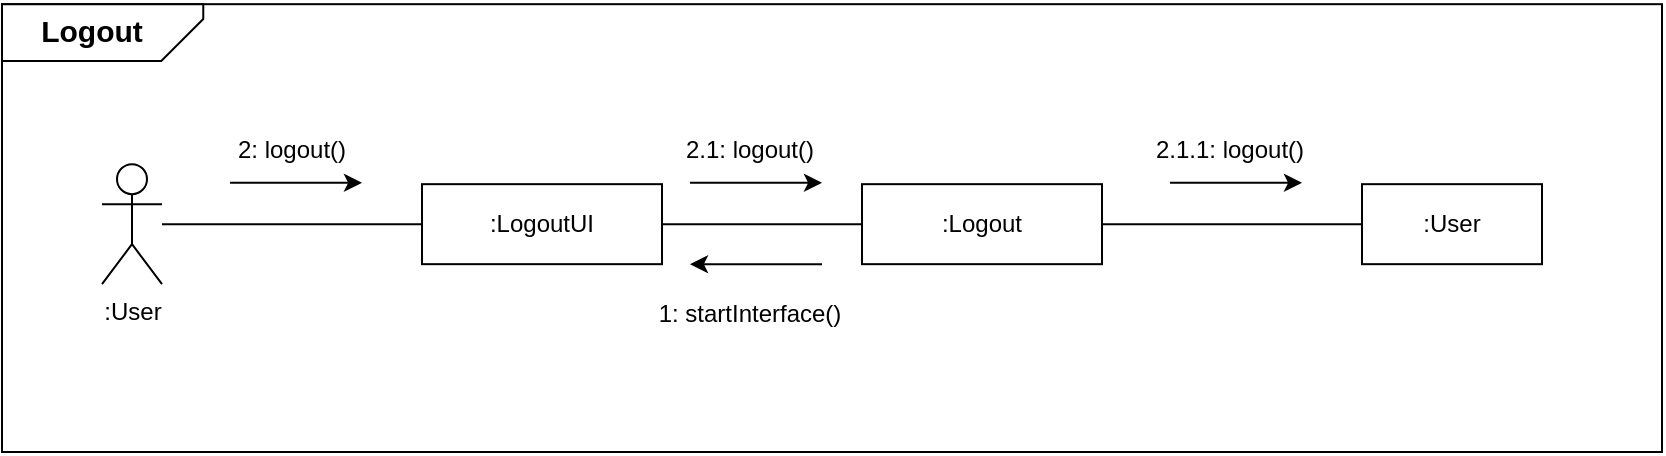 <mxfile version="26.2.15">
  <diagram name="페이지-1" id="M_K9FoqL9HCVidbHZJs2">
    <mxGraphModel dx="1370" dy="740" grid="1" gridSize="10" guides="1" tooltips="1" connect="1" arrows="1" fold="1" page="1" pageScale="1" pageWidth="200" pageHeight="200" math="0" shadow="0">
      <root>
        <mxCell id="0" />
        <mxCell id="1" parent="0" />
        <mxCell id="UwfPKaDWVZ4-B8zDV_DR-1" value="" style="rounded=0;whiteSpace=wrap;html=1;" vertex="1" parent="1">
          <mxGeometry x="-360" y="56.09" width="830" height="223.91" as="geometry" />
        </mxCell>
        <mxCell id="UwfPKaDWVZ4-B8zDV_DR-2" value=":User" style="shape=umlActor;verticalLabelPosition=bottom;verticalAlign=top;html=1;outlineConnect=0;" vertex="1" parent="1">
          <mxGeometry x="-310" y="136.085" width="30" height="60" as="geometry" />
        </mxCell>
        <mxCell id="UwfPKaDWVZ4-B8zDV_DR-3" value=":LogoutUI" style="rounded=0;whiteSpace=wrap;html=1;" vertex="1" parent="1">
          <mxGeometry x="-150" y="146.085" width="120" height="40" as="geometry" />
        </mxCell>
        <mxCell id="UwfPKaDWVZ4-B8zDV_DR-4" value=":Logout" style="rounded=0;whiteSpace=wrap;html=1;" vertex="1" parent="1">
          <mxGeometry x="70" y="146.085" width="120" height="40" as="geometry" />
        </mxCell>
        <mxCell id="UwfPKaDWVZ4-B8zDV_DR-5" value="" style="endArrow=none;html=1;rounded=0;exitX=1;exitY=0.5;exitDx=0;exitDy=0;entryX=0;entryY=0.5;entryDx=0;entryDy=0;" edge="1" source="UwfPKaDWVZ4-B8zDV_DR-3" target="UwfPKaDWVZ4-B8zDV_DR-4" parent="1">
          <mxGeometry width="50" height="50" relative="1" as="geometry">
            <mxPoint x="10" y="216.085" as="sourcePoint" />
            <mxPoint x="60" y="166.085" as="targetPoint" />
          </mxGeometry>
        </mxCell>
        <mxCell id="UwfPKaDWVZ4-B8zDV_DR-6" value="" style="endArrow=none;html=1;rounded=0;entryX=0;entryY=0.5;entryDx=0;entryDy=0;" edge="1" source="UwfPKaDWVZ4-B8zDV_DR-2" target="UwfPKaDWVZ4-B8zDV_DR-3" parent="1">
          <mxGeometry width="50" height="50" relative="1" as="geometry">
            <mxPoint x="10" y="216.085" as="sourcePoint" />
            <mxPoint x="60" y="166.085" as="targetPoint" />
          </mxGeometry>
        </mxCell>
        <mxCell id="UwfPKaDWVZ4-B8zDV_DR-7" value=":User" style="rounded=0;whiteSpace=wrap;html=1;" vertex="1" parent="1">
          <mxGeometry x="320" y="146.085" width="90" height="40" as="geometry" />
        </mxCell>
        <mxCell id="UwfPKaDWVZ4-B8zDV_DR-8" value="" style="endArrow=none;html=1;rounded=0;entryX=1;entryY=0.5;entryDx=0;entryDy=0;exitX=0;exitY=0.5;exitDx=0;exitDy=0;" edge="1" source="UwfPKaDWVZ4-B8zDV_DR-7" target="UwfPKaDWVZ4-B8zDV_DR-4" parent="1">
          <mxGeometry width="50" height="50" relative="1" as="geometry">
            <mxPoint x="240" y="296.085" as="sourcePoint" />
            <mxPoint x="70" y="166.085" as="targetPoint" />
          </mxGeometry>
        </mxCell>
        <mxCell id="UwfPKaDWVZ4-B8zDV_DR-9" value="" style="endArrow=classic;html=1;rounded=0;" edge="1" parent="1">
          <mxGeometry width="50" height="50" relative="1" as="geometry">
            <mxPoint x="50" y="186.085" as="sourcePoint" />
            <mxPoint x="-16" y="186.085" as="targetPoint" />
          </mxGeometry>
        </mxCell>
        <mxCell id="UwfPKaDWVZ4-B8zDV_DR-10" value="" style="group" vertex="1" connectable="0" parent="1">
          <mxGeometry x="-359.995" y="76.09" width="167.5" height="82.82" as="geometry" />
        </mxCell>
        <mxCell id="UwfPKaDWVZ4-B8zDV_DR-11" value="" style="shape=card;whiteSpace=wrap;html=1;rotation=90;direction=south;size=21;" vertex="1" parent="UwfPKaDWVZ4-B8zDV_DR-10">
          <mxGeometry x="36.09" y="-56.09" width="28.44" height="100.64" as="geometry" />
        </mxCell>
        <mxCell id="UwfPKaDWVZ4-B8zDV_DR-12" value="&lt;span style=&quot;font-size: 15px;&quot;&gt;&lt;b&gt;Logout&lt;/b&gt;&lt;/span&gt;" style="text;html=1;align=center;verticalAlign=middle;whiteSpace=wrap;rounded=0;" vertex="1" parent="UwfPKaDWVZ4-B8zDV_DR-10">
          <mxGeometry x="0.005" y="-21.995" width="90" height="30" as="geometry" />
        </mxCell>
        <mxCell id="UwfPKaDWVZ4-B8zDV_DR-13" value="1: startInterface()" style="text;html=1;align=center;verticalAlign=middle;whiteSpace=wrap;rounded=0;" vertex="1" parent="1">
          <mxGeometry x="-46" y="196.085" width="120" height="30" as="geometry" />
        </mxCell>
        <mxCell id="UwfPKaDWVZ4-B8zDV_DR-16" value="" style="endArrow=classic;html=1;rounded=0;" edge="1" parent="1">
          <mxGeometry width="50" height="50" relative="1" as="geometry">
            <mxPoint x="-16" y="145.415" as="sourcePoint" />
            <mxPoint x="50" y="145.415" as="targetPoint" />
          </mxGeometry>
        </mxCell>
        <mxCell id="UwfPKaDWVZ4-B8zDV_DR-17" value="" style="endArrow=classic;html=1;rounded=0;" edge="1" parent="1">
          <mxGeometry width="50" height="50" relative="1" as="geometry">
            <mxPoint x="-246" y="145.415" as="sourcePoint" />
            <mxPoint x="-180" y="145.415" as="targetPoint" />
          </mxGeometry>
        </mxCell>
        <mxCell id="UwfPKaDWVZ4-B8zDV_DR-18" value="2: logout()" style="text;html=1;align=center;verticalAlign=middle;whiteSpace=wrap;rounded=0;" vertex="1" parent="1">
          <mxGeometry x="-280" y="114.085" width="130" height="30" as="geometry" />
        </mxCell>
        <mxCell id="UwfPKaDWVZ4-B8zDV_DR-21" value="2.1: logout()" style="text;html=1;align=center;verticalAlign=middle;whiteSpace=wrap;rounded=0;" vertex="1" parent="1">
          <mxGeometry x="-59" y="114.085" width="146" height="30" as="geometry" />
        </mxCell>
        <mxCell id="UwfPKaDWVZ4-B8zDV_DR-26" value="" style="endArrow=classic;html=1;rounded=0;" edge="1" parent="1">
          <mxGeometry width="50" height="50" relative="1" as="geometry">
            <mxPoint x="224" y="145.415" as="sourcePoint" />
            <mxPoint x="290" y="145.415" as="targetPoint" />
          </mxGeometry>
        </mxCell>
        <mxCell id="UwfPKaDWVZ4-B8zDV_DR-27" value="2.1.1: logout()" style="text;html=1;align=center;verticalAlign=middle;whiteSpace=wrap;rounded=0;" vertex="1" parent="1">
          <mxGeometry x="181" y="114.085" width="146" height="30" as="geometry" />
        </mxCell>
      </root>
    </mxGraphModel>
  </diagram>
</mxfile>
